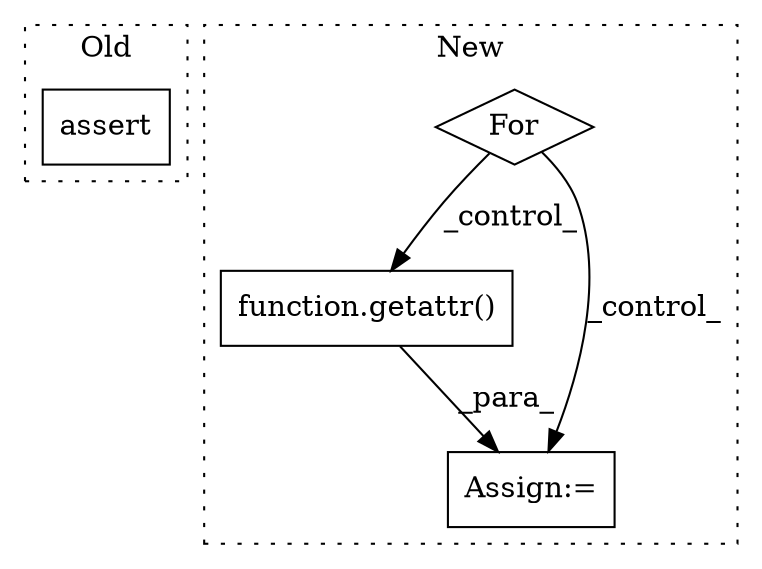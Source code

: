 digraph G {
subgraph cluster0 {
1 [label="assert" a="65" s="2855" l="7" shape="box"];
label = "Old";
style="dotted";
}
subgraph cluster1 {
2 [label="function.getattr()" a="75" s="2798,2829" l="8,1" shape="box"];
3 [label="Assign:=" a="68" s="2795" l="3" shape="box"];
4 [label="For" a="107" s="2570,2594" l="4,18" shape="diamond"];
label = "New";
style="dotted";
}
2 -> 3 [label="_para_"];
4 -> 2 [label="_control_"];
4 -> 3 [label="_control_"];
}